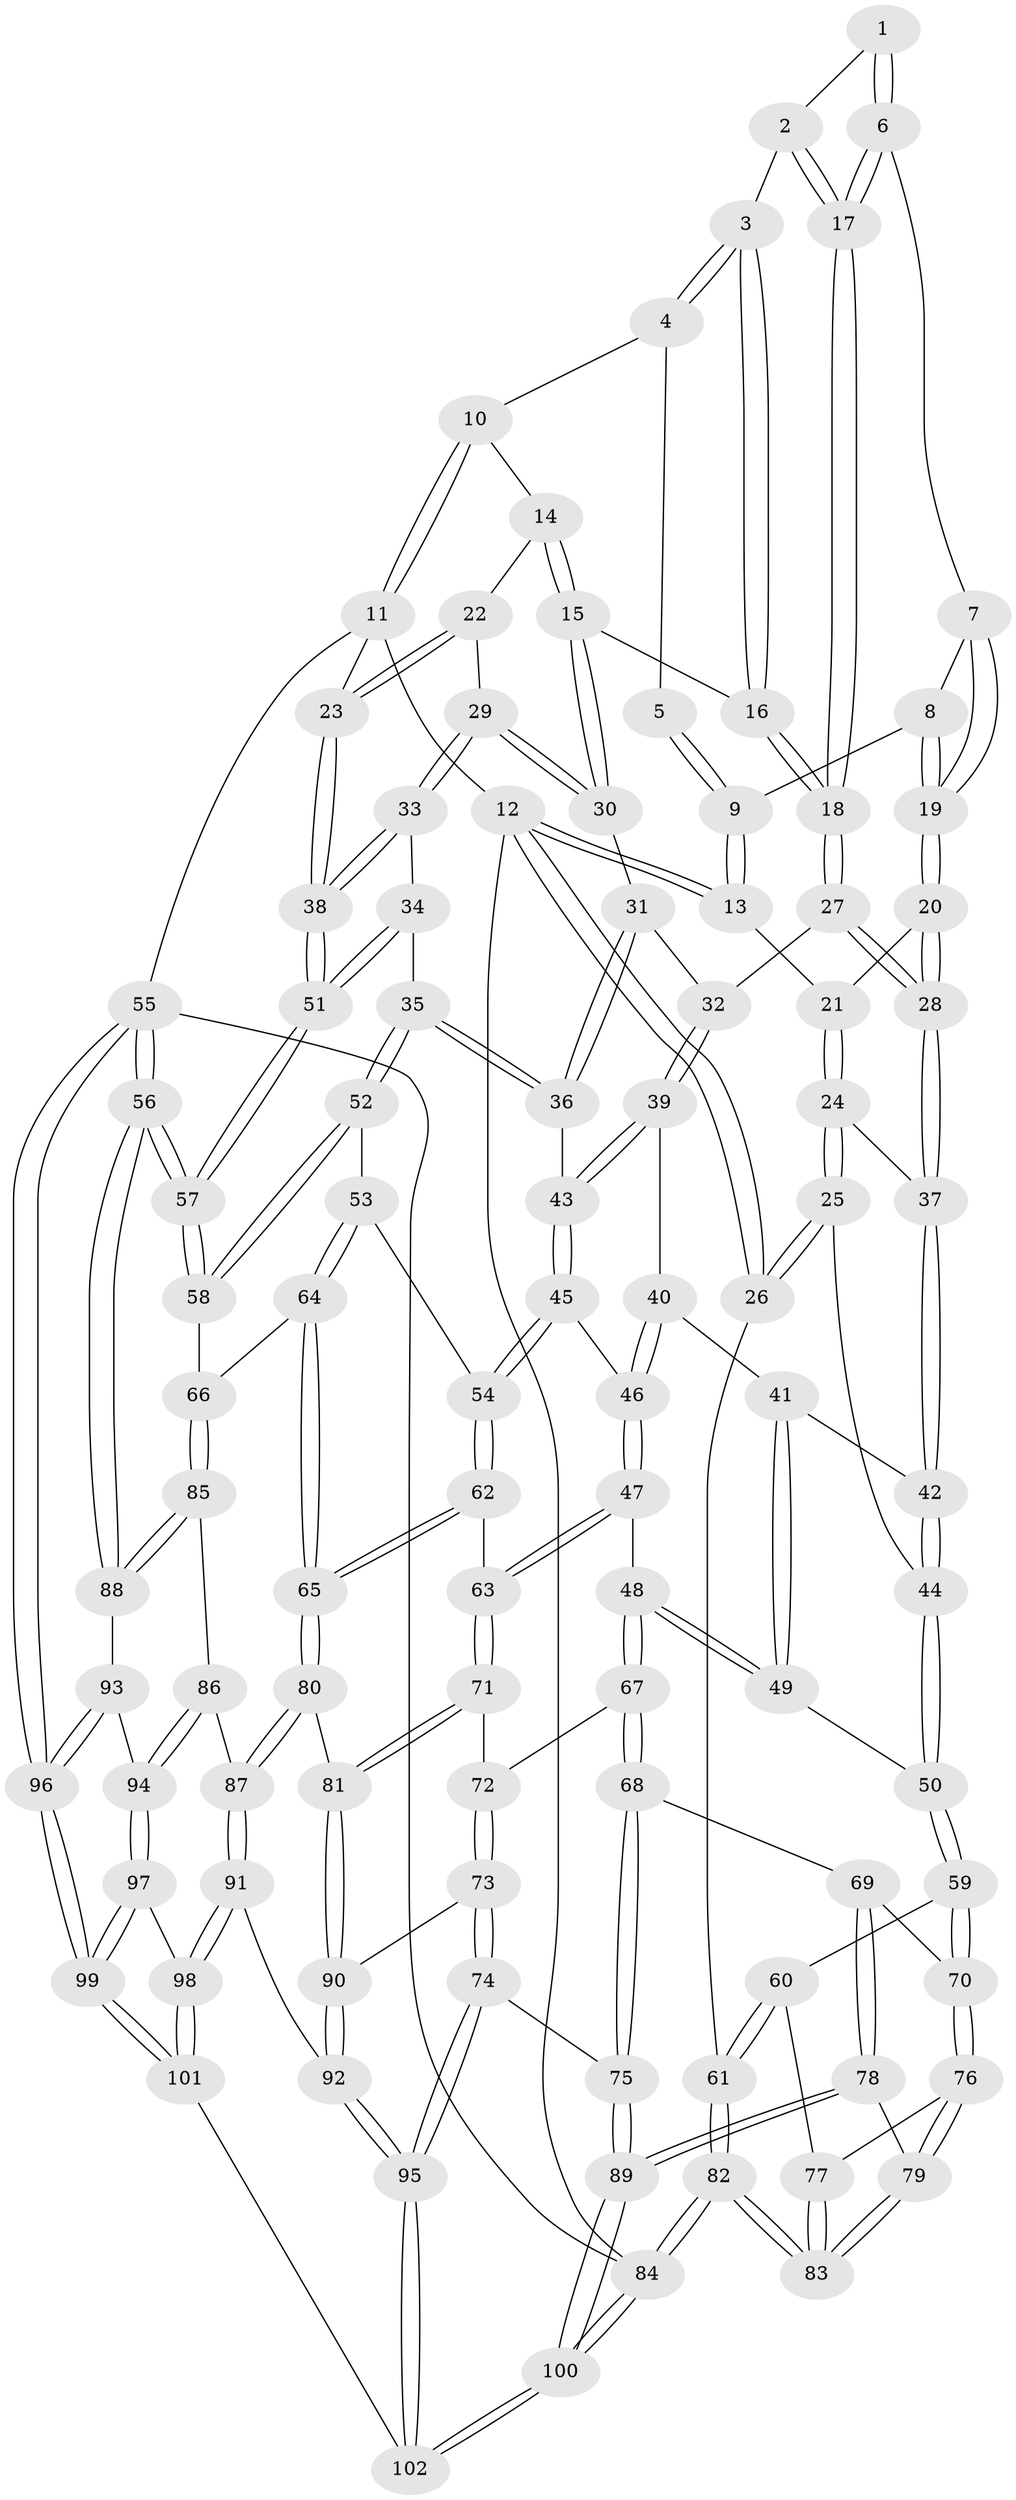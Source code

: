 // Generated by graph-tools (version 1.1) at 2025/11/02/21/25 10:11:12]
// undirected, 102 vertices, 252 edges
graph export_dot {
graph [start="1"]
  node [color=gray90,style=filled];
  1 [pos="+0.5012174741489283+0"];
  2 [pos="+0.5642069970362579+0.05992427918324184"];
  3 [pos="+0.654398401286902+0.05186955414190291"];
  4 [pos="+0.7291827591505586+0"];
  5 [pos="+0.4683620021503495+0"];
  6 [pos="+0.48506187477000784+0.1350354483772264"];
  7 [pos="+0.4653374170800886+0.12416896737052198"];
  8 [pos="+0.2661748836263788+0"];
  9 [pos="+0.2475873959324263+0"];
  10 [pos="+0.77064182717972+0"];
  11 [pos="+1+0"];
  12 [pos="+0+0"];
  13 [pos="+0.1283462966247522+0"];
  14 [pos="+0.7753281854301529+0.09098412557052377"];
  15 [pos="+0.725911539372709+0.15692925487455675"];
  16 [pos="+0.6685855320726571+0.11146818205825837"];
  17 [pos="+0.5134912711104769+0.16807101650840808"];
  18 [pos="+0.5165118059755692+0.17652681459053413"];
  19 [pos="+0.3117997117226576+0.13036420221618814"];
  20 [pos="+0.3036419377172015+0.17102941295504542"];
  21 [pos="+0.1320545960202037+0.10618048475569122"];
  22 [pos="+0.9594464403425145+0.10174368400094702"];
  23 [pos="+1+0"];
  24 [pos="+0.1178446518146337+0.19022286556416004"];
  25 [pos="+0+0.3186794890664614"];
  26 [pos="+0+0.32082064382930314"];
  27 [pos="+0.5098116884178789+0.25174435798546835"];
  28 [pos="+0.29900485967793583+0.27081505391452243"];
  29 [pos="+0.8194230829463514+0.20635326202284598"];
  30 [pos="+0.726830639906562+0.1603340737704322"];
  31 [pos="+0.7194300696562027+0.17311632820392192"];
  32 [pos="+0.5263448435344156+0.270815163533264"];
  33 [pos="+0.8239937868808763+0.23198494750732973"];
  34 [pos="+0.812673950696943+0.3754270573507913"];
  35 [pos="+0.7526842464687228+0.4095064607820622"];
  36 [pos="+0.6922970901562757+0.3790081825206049"];
  37 [pos="+0.29328892372772225+0.27663451411609097"];
  38 [pos="+1+0.3160955139544987"];
  39 [pos="+0.5373831698621708+0.29266236719038935"];
  40 [pos="+0.40030338409051364+0.4110245861155783"];
  41 [pos="+0.3365579373528638+0.3905670008526663"];
  42 [pos="+0.27474063469070753+0.3440723348180745"];
  43 [pos="+0.5930159342632916+0.36691156630203686"];
  44 [pos="+0.1885054222419536+0.429030253699847"];
  45 [pos="+0.549926507914927+0.4370549876971426"];
  46 [pos="+0.4923299672354132+0.49962531334662447"];
  47 [pos="+0.479964426053497+0.5375537009322263"];
  48 [pos="+0.3940791278938857+0.5786176865365024"];
  49 [pos="+0.3919336527027268+0.5774745232816741"];
  50 [pos="+0.1984036742811256+0.5322122276578735"];
  51 [pos="+1+0.3692769848894362"];
  52 [pos="+0.7590572021316995+0.4887669721874699"];
  53 [pos="+0.7254966979476264+0.5628278428701377"];
  54 [pos="+0.6638928276335931+0.5837941969690355"];
  55 [pos="+1+1"];
  56 [pos="+1+0.8388690892584894"];
  57 [pos="+1+0.4745189802226815"];
  58 [pos="+0.9546800050886417+0.5908372512605136"];
  59 [pos="+0.17824770590561764+0.5685822414921867"];
  60 [pos="+0.05591217675506705+0.5892695600775967"];
  61 [pos="+0+0.49961359627618906"];
  62 [pos="+0.6027443321404365+0.6229728318508634"];
  63 [pos="+0.5793021773336655+0.6313335512949527"];
  64 [pos="+0.768530943220153+0.6558012737769154"];
  65 [pos="+0.7280356611379374+0.7319363848149302"];
  66 [pos="+0.8952369350845157+0.6783189414776721"];
  67 [pos="+0.3938237111906777+0.5814455065722239"];
  68 [pos="+0.31056126479245194+0.7168586815883075"];
  69 [pos="+0.1958111335382242+0.6124852213118225"];
  70 [pos="+0.17980739745019508+0.5800462265357396"];
  71 [pos="+0.5618937276853223+0.7042710805923112"];
  72 [pos="+0.41257591022427026+0.6252661202949528"];
  73 [pos="+0.47173695227537044+0.7962265334983307"];
  74 [pos="+0.4254409750005967+0.8461482004064974"];
  75 [pos="+0.32093542901460764+0.8325079330616513"];
  76 [pos="+0.10286517078545439+0.7179858399852241"];
  77 [pos="+0.03961798076589721+0.69271101770554"];
  78 [pos="+0.19043842458557858+0.8358723017484958"];
  79 [pos="+0.1333737523691311+0.8077633843153208"];
  80 [pos="+0.7140825690196368+0.792868179180425"];
  81 [pos="+0.5593473519632787+0.7183692083930107"];
  82 [pos="+0+0.8679993540169122"];
  83 [pos="+0+0.839885563968215"];
  84 [pos="+0+1"];
  85 [pos="+0.9060920917844117+0.7641845279014823"];
  86 [pos="+0.8549975444631707+0.8149292457807878"];
  87 [pos="+0.7243531379724268+0.8204823110039157"];
  88 [pos="+1+0.8163125236018136"];
  89 [pos="+0.22979477854797975+0.8721097653753976"];
  90 [pos="+0.4730916995218713+0.7955538058274612"];
  91 [pos="+0.710046011603437+0.8525330962300511"];
  92 [pos="+0.6761808603072279+0.8722568414621804"];
  93 [pos="+0.9452288045801405+0.8988239721854391"];
  94 [pos="+0.8757453392392821+0.8809964474744384"];
  95 [pos="+0.5268281762906327+1"];
  96 [pos="+1+1"];
  97 [pos="+0.8697900022832441+0.9067424372550844"];
  98 [pos="+0.7599504861405895+0.942420954447393"];
  99 [pos="+0.9499395676952019+1"];
  100 [pos="+0.06428751276943723+1"];
  101 [pos="+0.8227077097835052+1"];
  102 [pos="+0.5323084388879411+1"];
  1 -- 2;
  1 -- 6;
  1 -- 6;
  2 -- 3;
  2 -- 17;
  2 -- 17;
  3 -- 4;
  3 -- 4;
  3 -- 16;
  3 -- 16;
  4 -- 5;
  4 -- 10;
  5 -- 9;
  5 -- 9;
  6 -- 7;
  6 -- 17;
  6 -- 17;
  7 -- 8;
  7 -- 19;
  7 -- 19;
  8 -- 9;
  8 -- 19;
  8 -- 19;
  9 -- 13;
  9 -- 13;
  10 -- 11;
  10 -- 11;
  10 -- 14;
  11 -- 12;
  11 -- 23;
  11 -- 55;
  12 -- 13;
  12 -- 13;
  12 -- 26;
  12 -- 26;
  12 -- 84;
  13 -- 21;
  14 -- 15;
  14 -- 15;
  14 -- 22;
  15 -- 16;
  15 -- 30;
  15 -- 30;
  16 -- 18;
  16 -- 18;
  17 -- 18;
  17 -- 18;
  18 -- 27;
  18 -- 27;
  19 -- 20;
  19 -- 20;
  20 -- 21;
  20 -- 28;
  20 -- 28;
  21 -- 24;
  21 -- 24;
  22 -- 23;
  22 -- 23;
  22 -- 29;
  23 -- 38;
  23 -- 38;
  24 -- 25;
  24 -- 25;
  24 -- 37;
  25 -- 26;
  25 -- 26;
  25 -- 44;
  26 -- 61;
  27 -- 28;
  27 -- 28;
  27 -- 32;
  28 -- 37;
  28 -- 37;
  29 -- 30;
  29 -- 30;
  29 -- 33;
  29 -- 33;
  30 -- 31;
  31 -- 32;
  31 -- 36;
  31 -- 36;
  32 -- 39;
  32 -- 39;
  33 -- 34;
  33 -- 38;
  33 -- 38;
  34 -- 35;
  34 -- 51;
  34 -- 51;
  35 -- 36;
  35 -- 36;
  35 -- 52;
  35 -- 52;
  36 -- 43;
  37 -- 42;
  37 -- 42;
  38 -- 51;
  38 -- 51;
  39 -- 40;
  39 -- 43;
  39 -- 43;
  40 -- 41;
  40 -- 46;
  40 -- 46;
  41 -- 42;
  41 -- 49;
  41 -- 49;
  42 -- 44;
  42 -- 44;
  43 -- 45;
  43 -- 45;
  44 -- 50;
  44 -- 50;
  45 -- 46;
  45 -- 54;
  45 -- 54;
  46 -- 47;
  46 -- 47;
  47 -- 48;
  47 -- 63;
  47 -- 63;
  48 -- 49;
  48 -- 49;
  48 -- 67;
  48 -- 67;
  49 -- 50;
  50 -- 59;
  50 -- 59;
  51 -- 57;
  51 -- 57;
  52 -- 53;
  52 -- 58;
  52 -- 58;
  53 -- 54;
  53 -- 64;
  53 -- 64;
  54 -- 62;
  54 -- 62;
  55 -- 56;
  55 -- 56;
  55 -- 96;
  55 -- 96;
  55 -- 84;
  56 -- 57;
  56 -- 57;
  56 -- 88;
  56 -- 88;
  57 -- 58;
  57 -- 58;
  58 -- 66;
  59 -- 60;
  59 -- 70;
  59 -- 70;
  60 -- 61;
  60 -- 61;
  60 -- 77;
  61 -- 82;
  61 -- 82;
  62 -- 63;
  62 -- 65;
  62 -- 65;
  63 -- 71;
  63 -- 71;
  64 -- 65;
  64 -- 65;
  64 -- 66;
  65 -- 80;
  65 -- 80;
  66 -- 85;
  66 -- 85;
  67 -- 68;
  67 -- 68;
  67 -- 72;
  68 -- 69;
  68 -- 75;
  68 -- 75;
  69 -- 70;
  69 -- 78;
  69 -- 78;
  70 -- 76;
  70 -- 76;
  71 -- 72;
  71 -- 81;
  71 -- 81;
  72 -- 73;
  72 -- 73;
  73 -- 74;
  73 -- 74;
  73 -- 90;
  74 -- 75;
  74 -- 95;
  74 -- 95;
  75 -- 89;
  75 -- 89;
  76 -- 77;
  76 -- 79;
  76 -- 79;
  77 -- 83;
  77 -- 83;
  78 -- 79;
  78 -- 89;
  78 -- 89;
  79 -- 83;
  79 -- 83;
  80 -- 81;
  80 -- 87;
  80 -- 87;
  81 -- 90;
  81 -- 90;
  82 -- 83;
  82 -- 83;
  82 -- 84;
  82 -- 84;
  84 -- 100;
  84 -- 100;
  85 -- 86;
  85 -- 88;
  85 -- 88;
  86 -- 87;
  86 -- 94;
  86 -- 94;
  87 -- 91;
  87 -- 91;
  88 -- 93;
  89 -- 100;
  89 -- 100;
  90 -- 92;
  90 -- 92;
  91 -- 92;
  91 -- 98;
  91 -- 98;
  92 -- 95;
  92 -- 95;
  93 -- 94;
  93 -- 96;
  93 -- 96;
  94 -- 97;
  94 -- 97;
  95 -- 102;
  95 -- 102;
  96 -- 99;
  96 -- 99;
  97 -- 98;
  97 -- 99;
  97 -- 99;
  98 -- 101;
  98 -- 101;
  99 -- 101;
  99 -- 101;
  100 -- 102;
  100 -- 102;
  101 -- 102;
}
